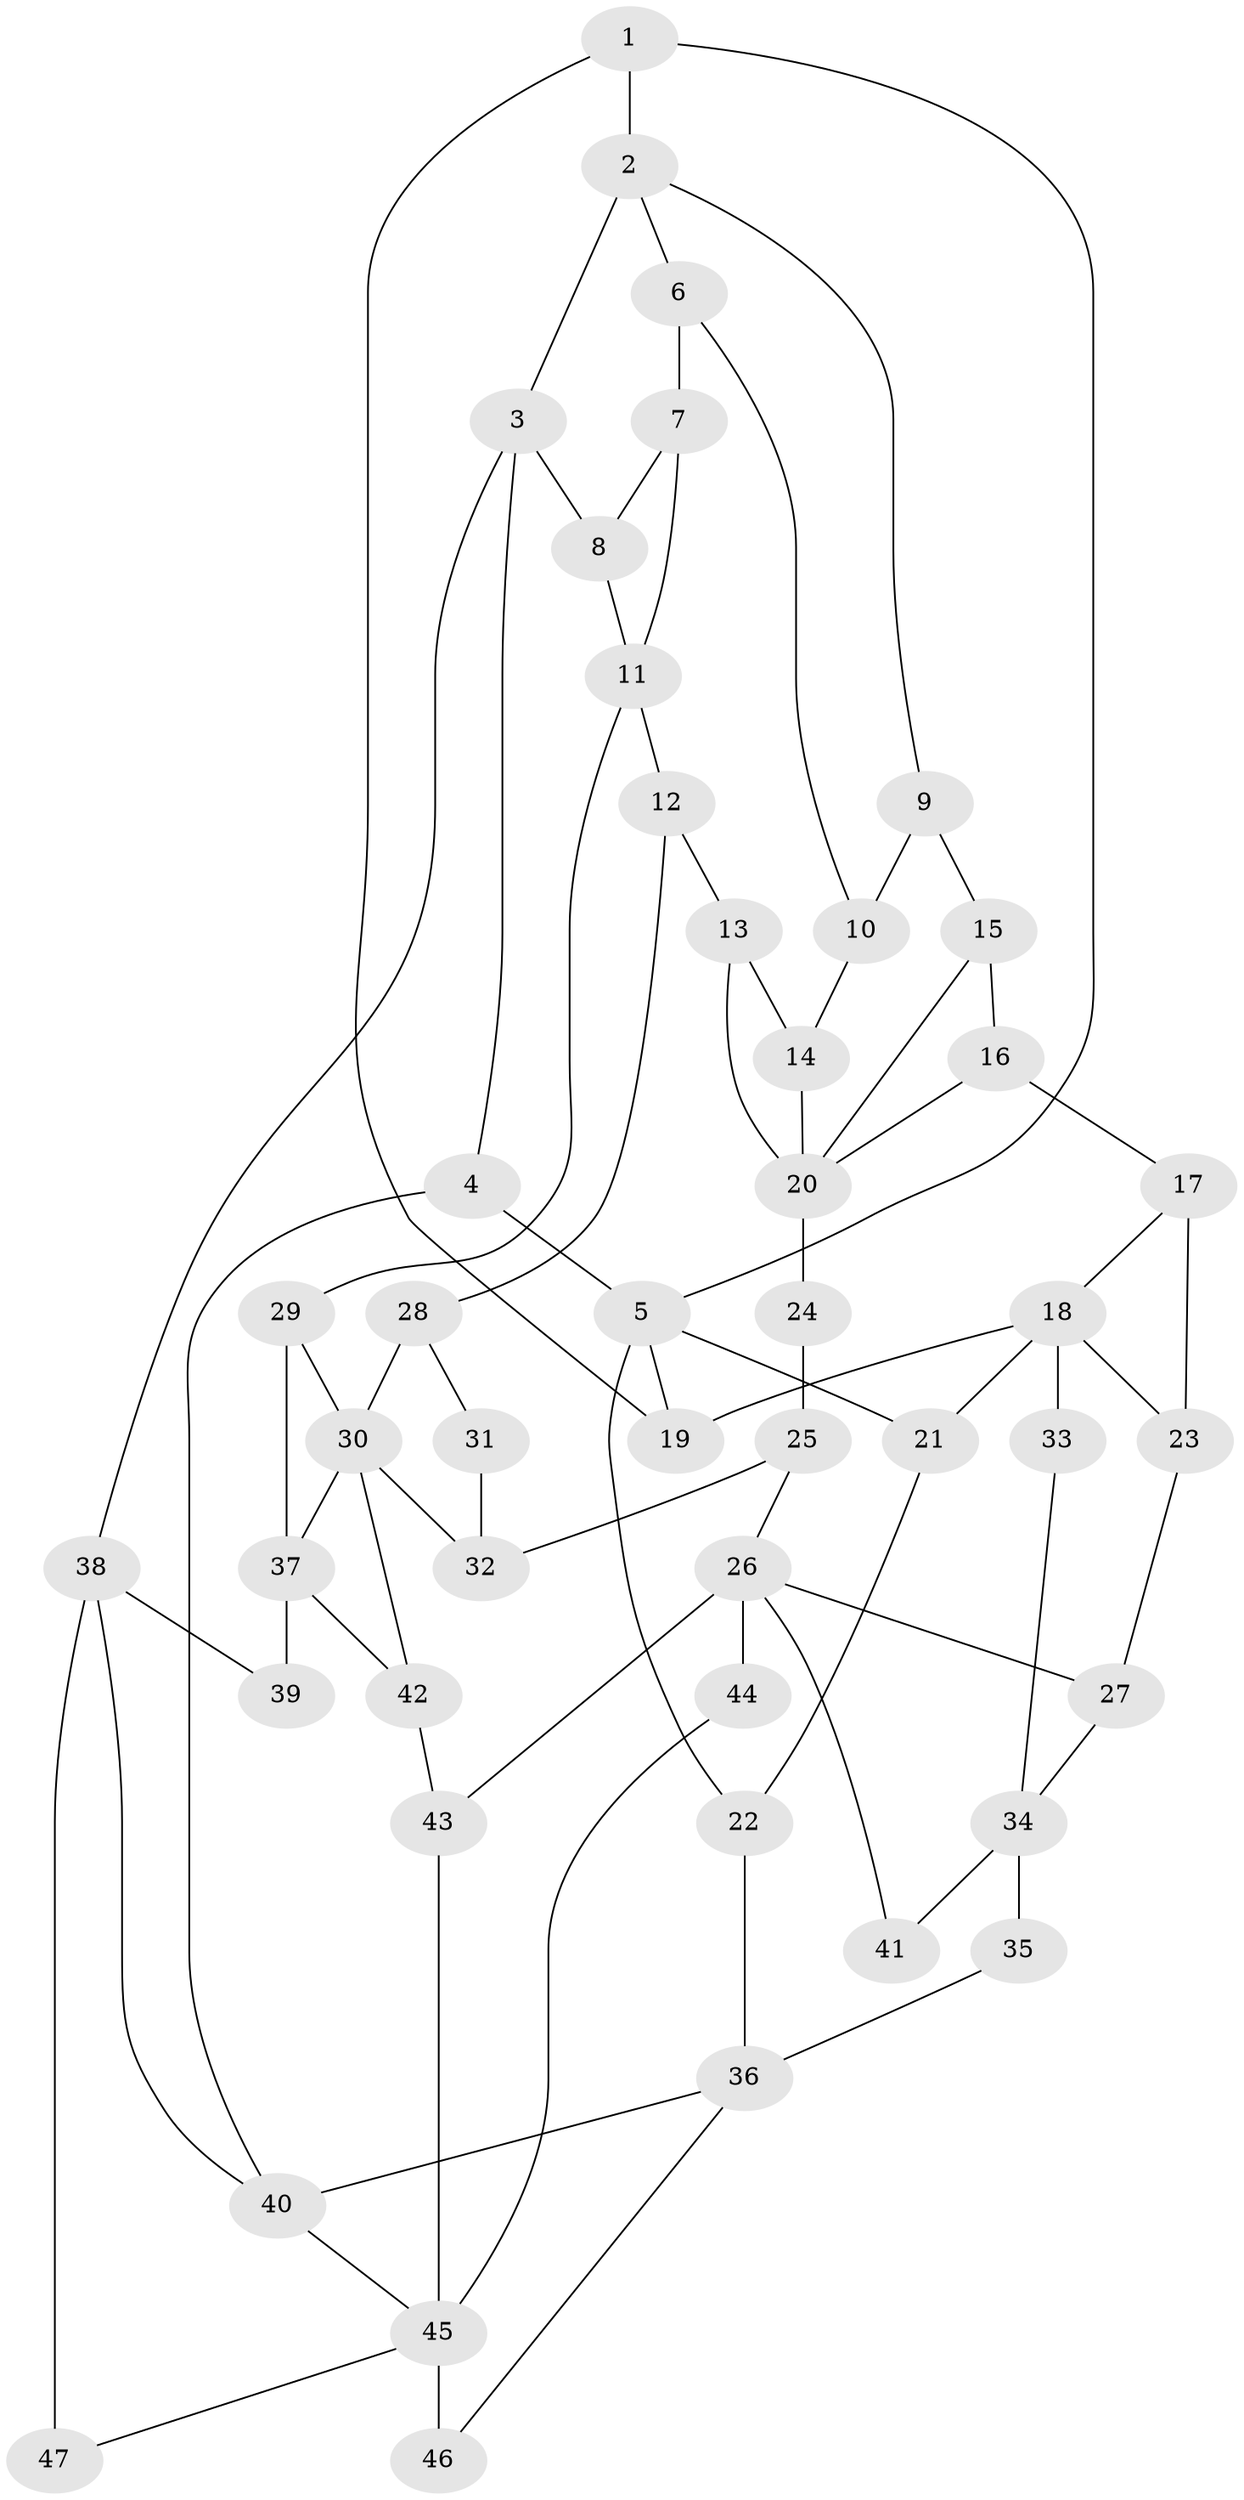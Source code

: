 // original degree distribution, {3: 0.043010752688172046, 4: 0.23655913978494625, 6: 0.24731182795698925, 5: 0.4731182795698925}
// Generated by graph-tools (version 1.1) at 2025/38/03/09/25 02:38:47]
// undirected, 47 vertices, 76 edges
graph export_dot {
graph [start="1"]
  node [color=gray90,style=filled];
  1;
  2;
  3;
  4;
  5;
  6;
  7;
  8;
  9;
  10;
  11;
  12;
  13;
  14;
  15;
  16;
  17;
  18;
  19;
  20;
  21;
  22;
  23;
  24;
  25;
  26;
  27;
  28;
  29;
  30;
  31;
  32;
  33;
  34;
  35;
  36;
  37;
  38;
  39;
  40;
  41;
  42;
  43;
  44;
  45;
  46;
  47;
  1 -- 2 [weight=2.0];
  1 -- 5 [weight=1.0];
  1 -- 19 [weight=2.0];
  2 -- 3 [weight=1.0];
  2 -- 6 [weight=1.0];
  2 -- 9 [weight=1.0];
  3 -- 4 [weight=1.0];
  3 -- 8 [weight=1.0];
  3 -- 38 [weight=1.0];
  4 -- 5 [weight=2.0];
  4 -- 40 [weight=1.0];
  5 -- 19 [weight=1.0];
  5 -- 21 [weight=1.0];
  5 -- 22 [weight=1.0];
  6 -- 7 [weight=1.0];
  6 -- 10 [weight=1.0];
  7 -- 8 [weight=1.0];
  7 -- 11 [weight=1.0];
  8 -- 11 [weight=1.0];
  9 -- 10 [weight=1.0];
  9 -- 15 [weight=2.0];
  10 -- 14 [weight=1.0];
  11 -- 12 [weight=1.0];
  11 -- 29 [weight=1.0];
  12 -- 13 [weight=1.0];
  12 -- 28 [weight=1.0];
  13 -- 14 [weight=1.0];
  13 -- 20 [weight=1.0];
  14 -- 20 [weight=1.0];
  15 -- 16 [weight=1.0];
  15 -- 20 [weight=1.0];
  16 -- 17 [weight=1.0];
  16 -- 20 [weight=1.0];
  17 -- 18 [weight=1.0];
  17 -- 23 [weight=1.0];
  18 -- 19 [weight=1.0];
  18 -- 21 [weight=1.0];
  18 -- 23 [weight=1.0];
  18 -- 33 [weight=2.0];
  20 -- 24 [weight=2.0];
  21 -- 22 [weight=1.0];
  22 -- 36 [weight=2.0];
  23 -- 27 [weight=1.0];
  24 -- 25 [weight=1.0];
  25 -- 26 [weight=1.0];
  25 -- 32 [weight=1.0];
  26 -- 27 [weight=1.0];
  26 -- 41 [weight=1.0];
  26 -- 43 [weight=1.0];
  26 -- 44 [weight=2.0];
  27 -- 34 [weight=1.0];
  28 -- 30 [weight=1.0];
  28 -- 31 [weight=2.0];
  29 -- 30 [weight=1.0];
  29 -- 37 [weight=1.0];
  30 -- 32 [weight=1.0];
  30 -- 37 [weight=2.0];
  30 -- 42 [weight=1.0];
  31 -- 32 [weight=1.0];
  33 -- 34 [weight=1.0];
  34 -- 35 [weight=2.0];
  34 -- 41 [weight=2.0];
  35 -- 36 [weight=2.0];
  36 -- 40 [weight=1.0];
  36 -- 46 [weight=1.0];
  37 -- 39 [weight=2.0];
  37 -- 42 [weight=1.0];
  38 -- 39 [weight=2.0];
  38 -- 40 [weight=1.0];
  38 -- 47 [weight=2.0];
  40 -- 45 [weight=1.0];
  42 -- 43 [weight=1.0];
  43 -- 45 [weight=1.0];
  44 -- 45 [weight=1.0];
  45 -- 46 [weight=2.0];
  45 -- 47 [weight=1.0];
}
